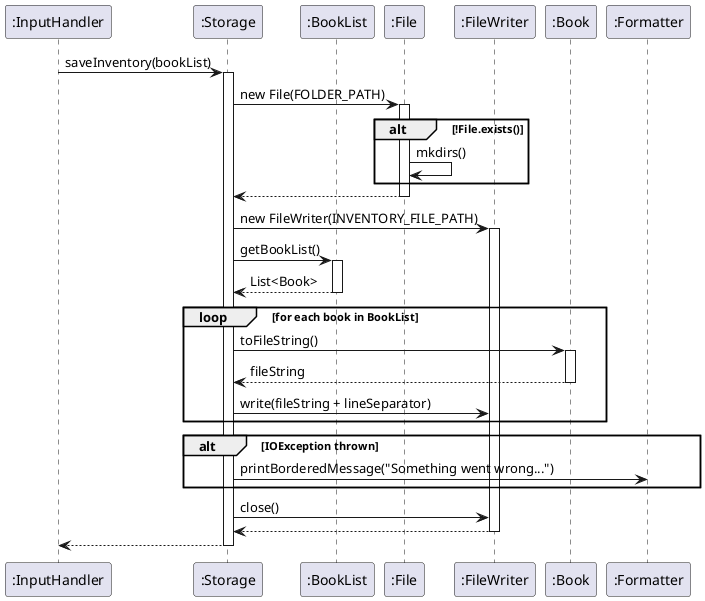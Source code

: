 @startuml
participant InputHandler as ":InputHandler"
participant Storage as ":Storage"
participant BookList as ":BookList"
participant File as ":File"
participant FileWriter as ":FileWriter"
participant Book as ":Book"
participant Formatter as ":Formatter"

InputHandler -> Storage: saveInventory(bookList)
activate Storage

' Check if directory exists
Storage -> File: new File(FOLDER_PATH)
activate File
alt !File.exists()
    File -> File: mkdirs()
end
File --> Storage
deactivate File

' Create FileWriter for INVENTORY_FILE_PATH
Storage -> FileWriter: new FileWriter(INVENTORY_FILE_PATH)
activate FileWriter
' Retrieve list of books from BookList
Storage -> BookList: getBookList()
activate BookList
BookList --> Storage: List<Book>
deactivate BookList

' Loop through each Book and write its file string
loop for each book in BookList
    Storage -> Book: toFileString()
    activate Book
    Book --> Storage: fileString
    deactivate Book
    Storage -> FileWriter: write(fileString + lineSeparator)
end

' Exception handling if IOException occurs
alt IOException thrown
    Storage -> Formatter: printBorderedMessage("Something went wrong...")
end
' Close the FileWriter
Storage -> FileWriter: close()
FileWriter --> Storage
deactivate FileWriter
Storage --> InputHandler
deactivate Storage
@enduml
